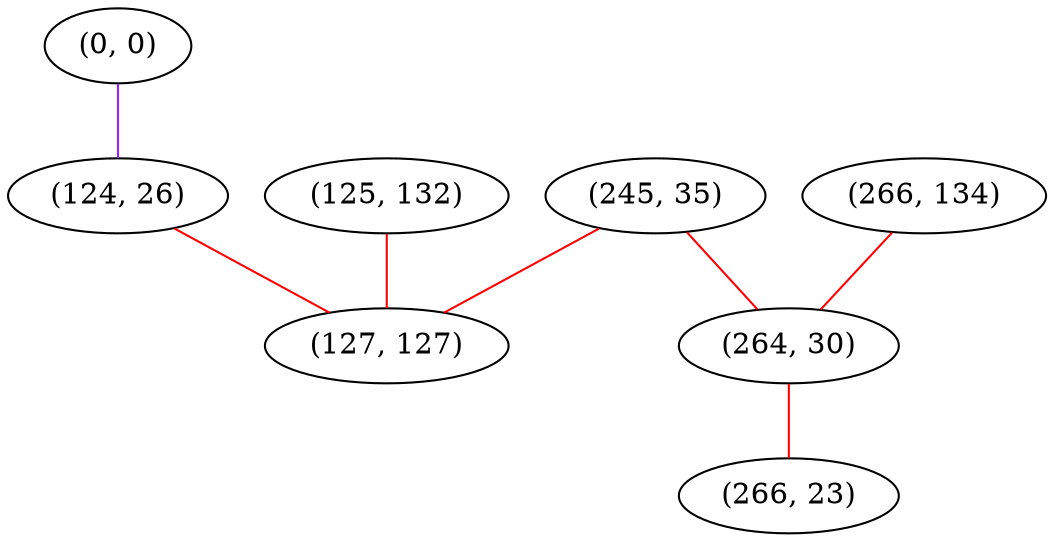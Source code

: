 graph "" {
"(0, 0)";
"(266, 134)";
"(245, 35)";
"(264, 30)";
"(266, 23)";
"(124, 26)";
"(125, 132)";
"(127, 127)";
"(0, 0)" -- "(124, 26)"  [color=purple, key=0, weight=4];
"(266, 134)" -- "(264, 30)"  [color=red, key=0, weight=1];
"(245, 35)" -- "(264, 30)"  [color=red, key=0, weight=1];
"(245, 35)" -- "(127, 127)"  [color=red, key=0, weight=1];
"(264, 30)" -- "(266, 23)"  [color=red, key=0, weight=1];
"(124, 26)" -- "(127, 127)"  [color=red, key=0, weight=1];
"(125, 132)" -- "(127, 127)"  [color=red, key=0, weight=1];
}

